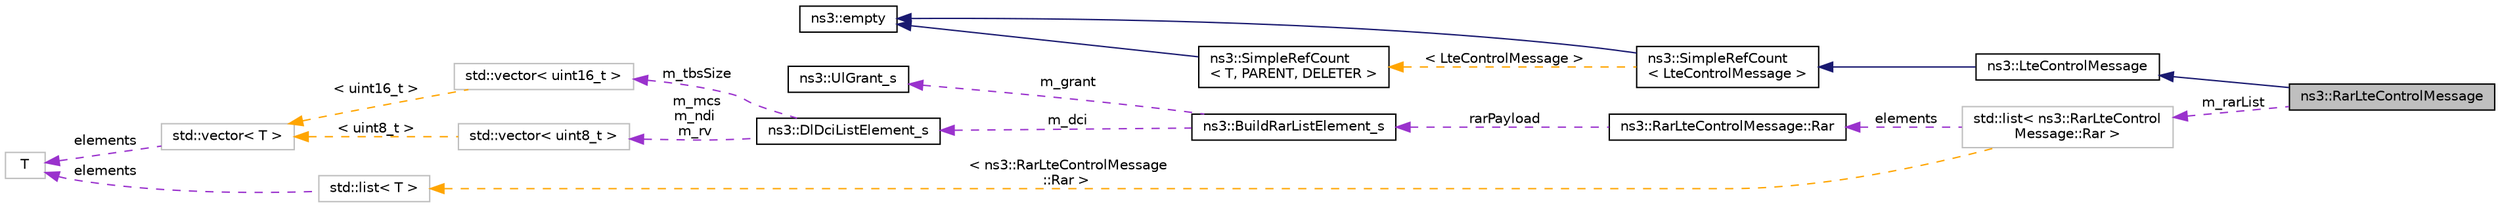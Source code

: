 digraph "ns3::RarLteControlMessage"
{
 // LATEX_PDF_SIZE
  edge [fontname="Helvetica",fontsize="10",labelfontname="Helvetica",labelfontsize="10"];
  node [fontname="Helvetica",fontsize="10",shape=record];
  rankdir="LR";
  Node1 [label="ns3::RarLteControlMessage",height=0.2,width=0.4,color="black", fillcolor="grey75", style="filled", fontcolor="black",tooltip="abstract model for the MAC Random Access Response message"];
  Node2 -> Node1 [dir="back",color="midnightblue",fontsize="10",style="solid",fontname="Helvetica"];
  Node2 [label="ns3::LteControlMessage",height=0.2,width=0.4,color="black", fillcolor="white", style="filled",URL="$classns3_1_1_lte_control_message.html",tooltip="The LteControlMessage provides a basic implementations for control messages (such as PDCCH allocation..."];
  Node3 -> Node2 [dir="back",color="midnightblue",fontsize="10",style="solid",fontname="Helvetica"];
  Node3 [label="ns3::SimpleRefCount\l\< LteControlMessage \>",height=0.2,width=0.4,color="black", fillcolor="white", style="filled",URL="$classns3_1_1_simple_ref_count.html",tooltip=" "];
  Node4 -> Node3 [dir="back",color="midnightblue",fontsize="10",style="solid",fontname="Helvetica"];
  Node4 [label="ns3::empty",height=0.2,width=0.4,color="black", fillcolor="white", style="filled",URL="$classns3_1_1empty.html",tooltip="make Callback use a separate empty type"];
  Node5 -> Node3 [dir="back",color="orange",fontsize="10",style="dashed",label=" \< LteControlMessage \>" ,fontname="Helvetica"];
  Node5 [label="ns3::SimpleRefCount\l\< T, PARENT, DELETER \>",height=0.2,width=0.4,color="black", fillcolor="white", style="filled",URL="$classns3_1_1_simple_ref_count.html",tooltip="A template-based reference counting class."];
  Node4 -> Node5 [dir="back",color="midnightblue",fontsize="10",style="solid",fontname="Helvetica"];
  Node6 -> Node1 [dir="back",color="darkorchid3",fontsize="10",style="dashed",label=" m_rarList" ,fontname="Helvetica"];
  Node6 [label="std::list\< ns3::RarLteControl\lMessage::Rar \>",height=0.2,width=0.4,color="grey75", fillcolor="white", style="filled",tooltip=" "];
  Node7 -> Node6 [dir="back",color="darkorchid3",fontsize="10",style="dashed",label=" elements" ,fontname="Helvetica"];
  Node7 [label="ns3::RarLteControlMessage::Rar",height=0.2,width=0.4,color="black", fillcolor="white", style="filled",URL="$structns3_1_1_rar_lte_control_message_1_1_rar.html",tooltip="a MAC RAR and the corresponding RAPID subheader"];
  Node8 -> Node7 [dir="back",color="darkorchid3",fontsize="10",style="dashed",label=" rarPayload" ,fontname="Helvetica"];
  Node8 [label="ns3::BuildRarListElement_s",height=0.2,width=0.4,color="black", fillcolor="white", style="filled",URL="$structns3_1_1_build_rar_list_element__s.html",tooltip="See section 4.3.10 buildRARListElement."];
  Node9 -> Node8 [dir="back",color="darkorchid3",fontsize="10",style="dashed",label=" m_grant" ,fontname="Helvetica"];
  Node9 [label="ns3::UlGrant_s",height=0.2,width=0.4,color="black", fillcolor="white", style="filled",URL="$structns3_1_1_ul_grant__s.html",tooltip="Substitutive structure for specifying BuildRarListElement_s::m_grant field."];
  Node10 -> Node8 [dir="back",color="darkorchid3",fontsize="10",style="dashed",label=" m_dci" ,fontname="Helvetica"];
  Node10 [label="ns3::DlDciListElement_s",height=0.2,width=0.4,color="black", fillcolor="white", style="filled",URL="$structns3_1_1_dl_dci_list_element__s.html",tooltip="See section 4.3.1 dlDciListElement."];
  Node11 -> Node10 [dir="back",color="darkorchid3",fontsize="10",style="dashed",label=" m_tbsSize" ,fontname="Helvetica"];
  Node11 [label="std::vector\< uint16_t \>",height=0.2,width=0.4,color="grey75", fillcolor="white", style="filled",tooltip=" "];
  Node12 -> Node11 [dir="back",color="orange",fontsize="10",style="dashed",label=" \< uint16_t \>" ,fontname="Helvetica"];
  Node12 [label="std::vector\< T \>",height=0.2,width=0.4,color="grey75", fillcolor="white", style="filled",tooltip=" "];
  Node13 -> Node12 [dir="back",color="darkorchid3",fontsize="10",style="dashed",label=" elements" ,fontname="Helvetica"];
  Node13 [label="T",height=0.2,width=0.4,color="grey75", fillcolor="white", style="filled",tooltip=" "];
  Node14 -> Node10 [dir="back",color="darkorchid3",fontsize="10",style="dashed",label=" m_mcs\nm_ndi\nm_rv" ,fontname="Helvetica"];
  Node14 [label="std::vector\< uint8_t \>",height=0.2,width=0.4,color="grey75", fillcolor="white", style="filled",tooltip=" "];
  Node12 -> Node14 [dir="back",color="orange",fontsize="10",style="dashed",label=" \< uint8_t \>" ,fontname="Helvetica"];
  Node15 -> Node6 [dir="back",color="orange",fontsize="10",style="dashed",label=" \< ns3::RarLteControlMessage\l::Rar \>" ,fontname="Helvetica"];
  Node15 [label="std::list\< T \>",height=0.2,width=0.4,color="grey75", fillcolor="white", style="filled",tooltip=" "];
  Node13 -> Node15 [dir="back",color="darkorchid3",fontsize="10",style="dashed",label=" elements" ,fontname="Helvetica"];
}
